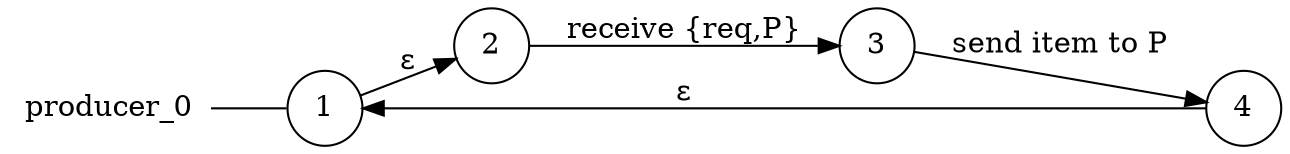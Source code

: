 digraph producer_0 {
	rankdir="LR";
	n_0 [label="producer_0", shape="plaintext"];
	n_1 [id="1", shape=circle, label="1"];
	n_0 -> n_1 [arrowhead=none];
	n_2 [id="2", shape=circle, label="2"];
	n_3 [id="4", shape=circle, label="4"];
	n_4 [id="3", shape=circle, label="3"];

	n_1 -> n_2 [id="[$e|0]", label="ɛ"];
	n_3 -> n_1 [id="[$e|3]", label="ɛ"];
	n_4 -> n_3 [id="[$e|2]", label="send item to P"];
	n_2 -> n_4 [id="[$e|1]", label="receive {req,P}"];
}
